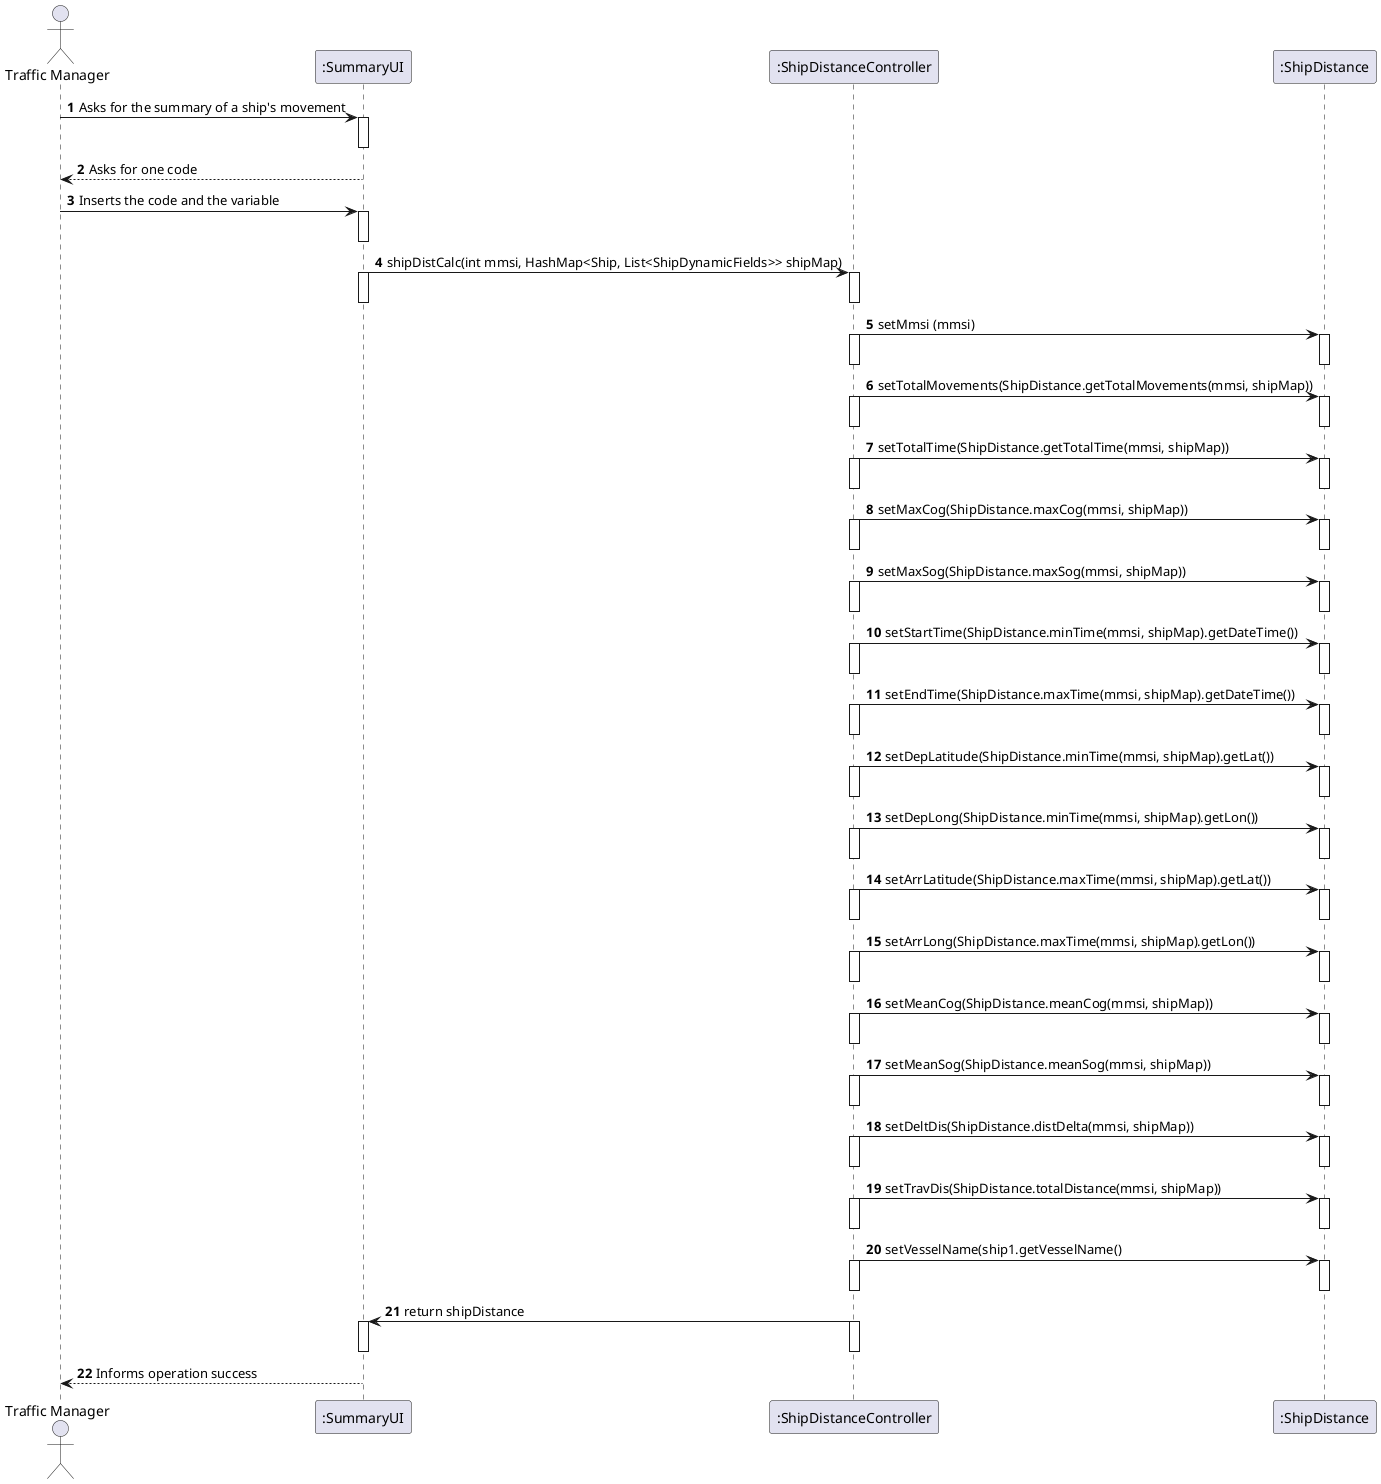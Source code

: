 @startuml
autonumber
'hide footbox
actor "Traffic Manager" as TRAFFICMANAGER

participant ":SummaryUI" as UI
participant ":ShipDistanceController" as CTRL
participant ":ShipDistance" as SD



TRAFFICMANAGER -> UI: Asks for the summary of a ship's movement
activate UI
deactivate UI


UI --> TRAFFICMANAGER: Asks for one code



TRAFFICMANAGER -> UI: Inserts the code and the variable
activate UI
deactivate UI

UI -> CTRL: shipDistCalc(int mmsi, HashMap<Ship, List<ShipDynamicFields>> shipMap)
activate UI
deactivate UI
activate CTRL
deactivate CTRL

CTRL -> SD: setMmsi (mmsi)
activate CTRL
deactivate CTRL
activate SD
deactivate SD

CTRL -> SD: setTotalMovements(ShipDistance.getTotalMovements(mmsi, shipMap))
activate CTRL
deactivate CTRL
activate SD
deactivate SD

CTRL -> SD: setTotalTime(ShipDistance.getTotalTime(mmsi, shipMap))
activate CTRL
deactivate CTRL
activate SD
deactivate SD

CTRL -> SD: setMaxCog(ShipDistance.maxCog(mmsi, shipMap))
activate CTRL
deactivate CTRL
activate SD
deactivate SD

CTRL -> SD: setMaxSog(ShipDistance.maxSog(mmsi, shipMap))
activate CTRL
deactivate CTRL
activate SD
deactivate SD

CTRL -> SD: setStartTime(ShipDistance.minTime(mmsi, shipMap).getDateTime())
activate CTRL
deactivate CTRL
activate SD
deactivate SD

CTRL -> SD: setEndTime(ShipDistance.maxTime(mmsi, shipMap).getDateTime())
activate CTRL
deactivate CTRL
activate SD
deactivate SD

CTRL -> SD: setDepLatitude(ShipDistance.minTime(mmsi, shipMap).getLat())
activate CTRL
deactivate CTRL
activate SD
deactivate SD

CTRL -> SD: setDepLong(ShipDistance.minTime(mmsi, shipMap).getLon())
activate CTRL
deactivate CTRL
activate SD
deactivate SD

CTRL -> SD: setArrLatitude(ShipDistance.maxTime(mmsi, shipMap).getLat())
activate CTRL
deactivate CTRL
activate SD
deactivate SD

CTRL -> SD: setArrLong(ShipDistance.maxTime(mmsi, shipMap).getLon())
activate CTRL
deactivate CTRL
activate SD
deactivate SD

CTRL -> SD: setMeanCog(ShipDistance.meanCog(mmsi, shipMap))
activate CTRL
deactivate CTRL
activate SD
deactivate SD

CTRL -> SD: setMeanSog(ShipDistance.meanSog(mmsi, shipMap))
activate CTRL
deactivate CTRL
activate SD
deactivate SD

CTRL -> SD: setDeltDis(ShipDistance.distDelta(mmsi, shipMap))
activate CTRL
deactivate CTRL
activate SD
deactivate SD

CTRL -> SD: setTravDis(ShipDistance.totalDistance(mmsi, shipMap))
activate CTRL
deactivate CTRL
activate SD
deactivate SD

CTRL -> SD: setVesselName(ship1.getVesselName()
activate CTRL
deactivate CTRL
activate SD
deactivate SD


CTRL -> UI: return shipDistance
activate CTRL
deactivate CTRL
activate UI
deactivate UI


UI --> TRAFFICMANAGER: Informs operation success
deactivate UI

@enduml